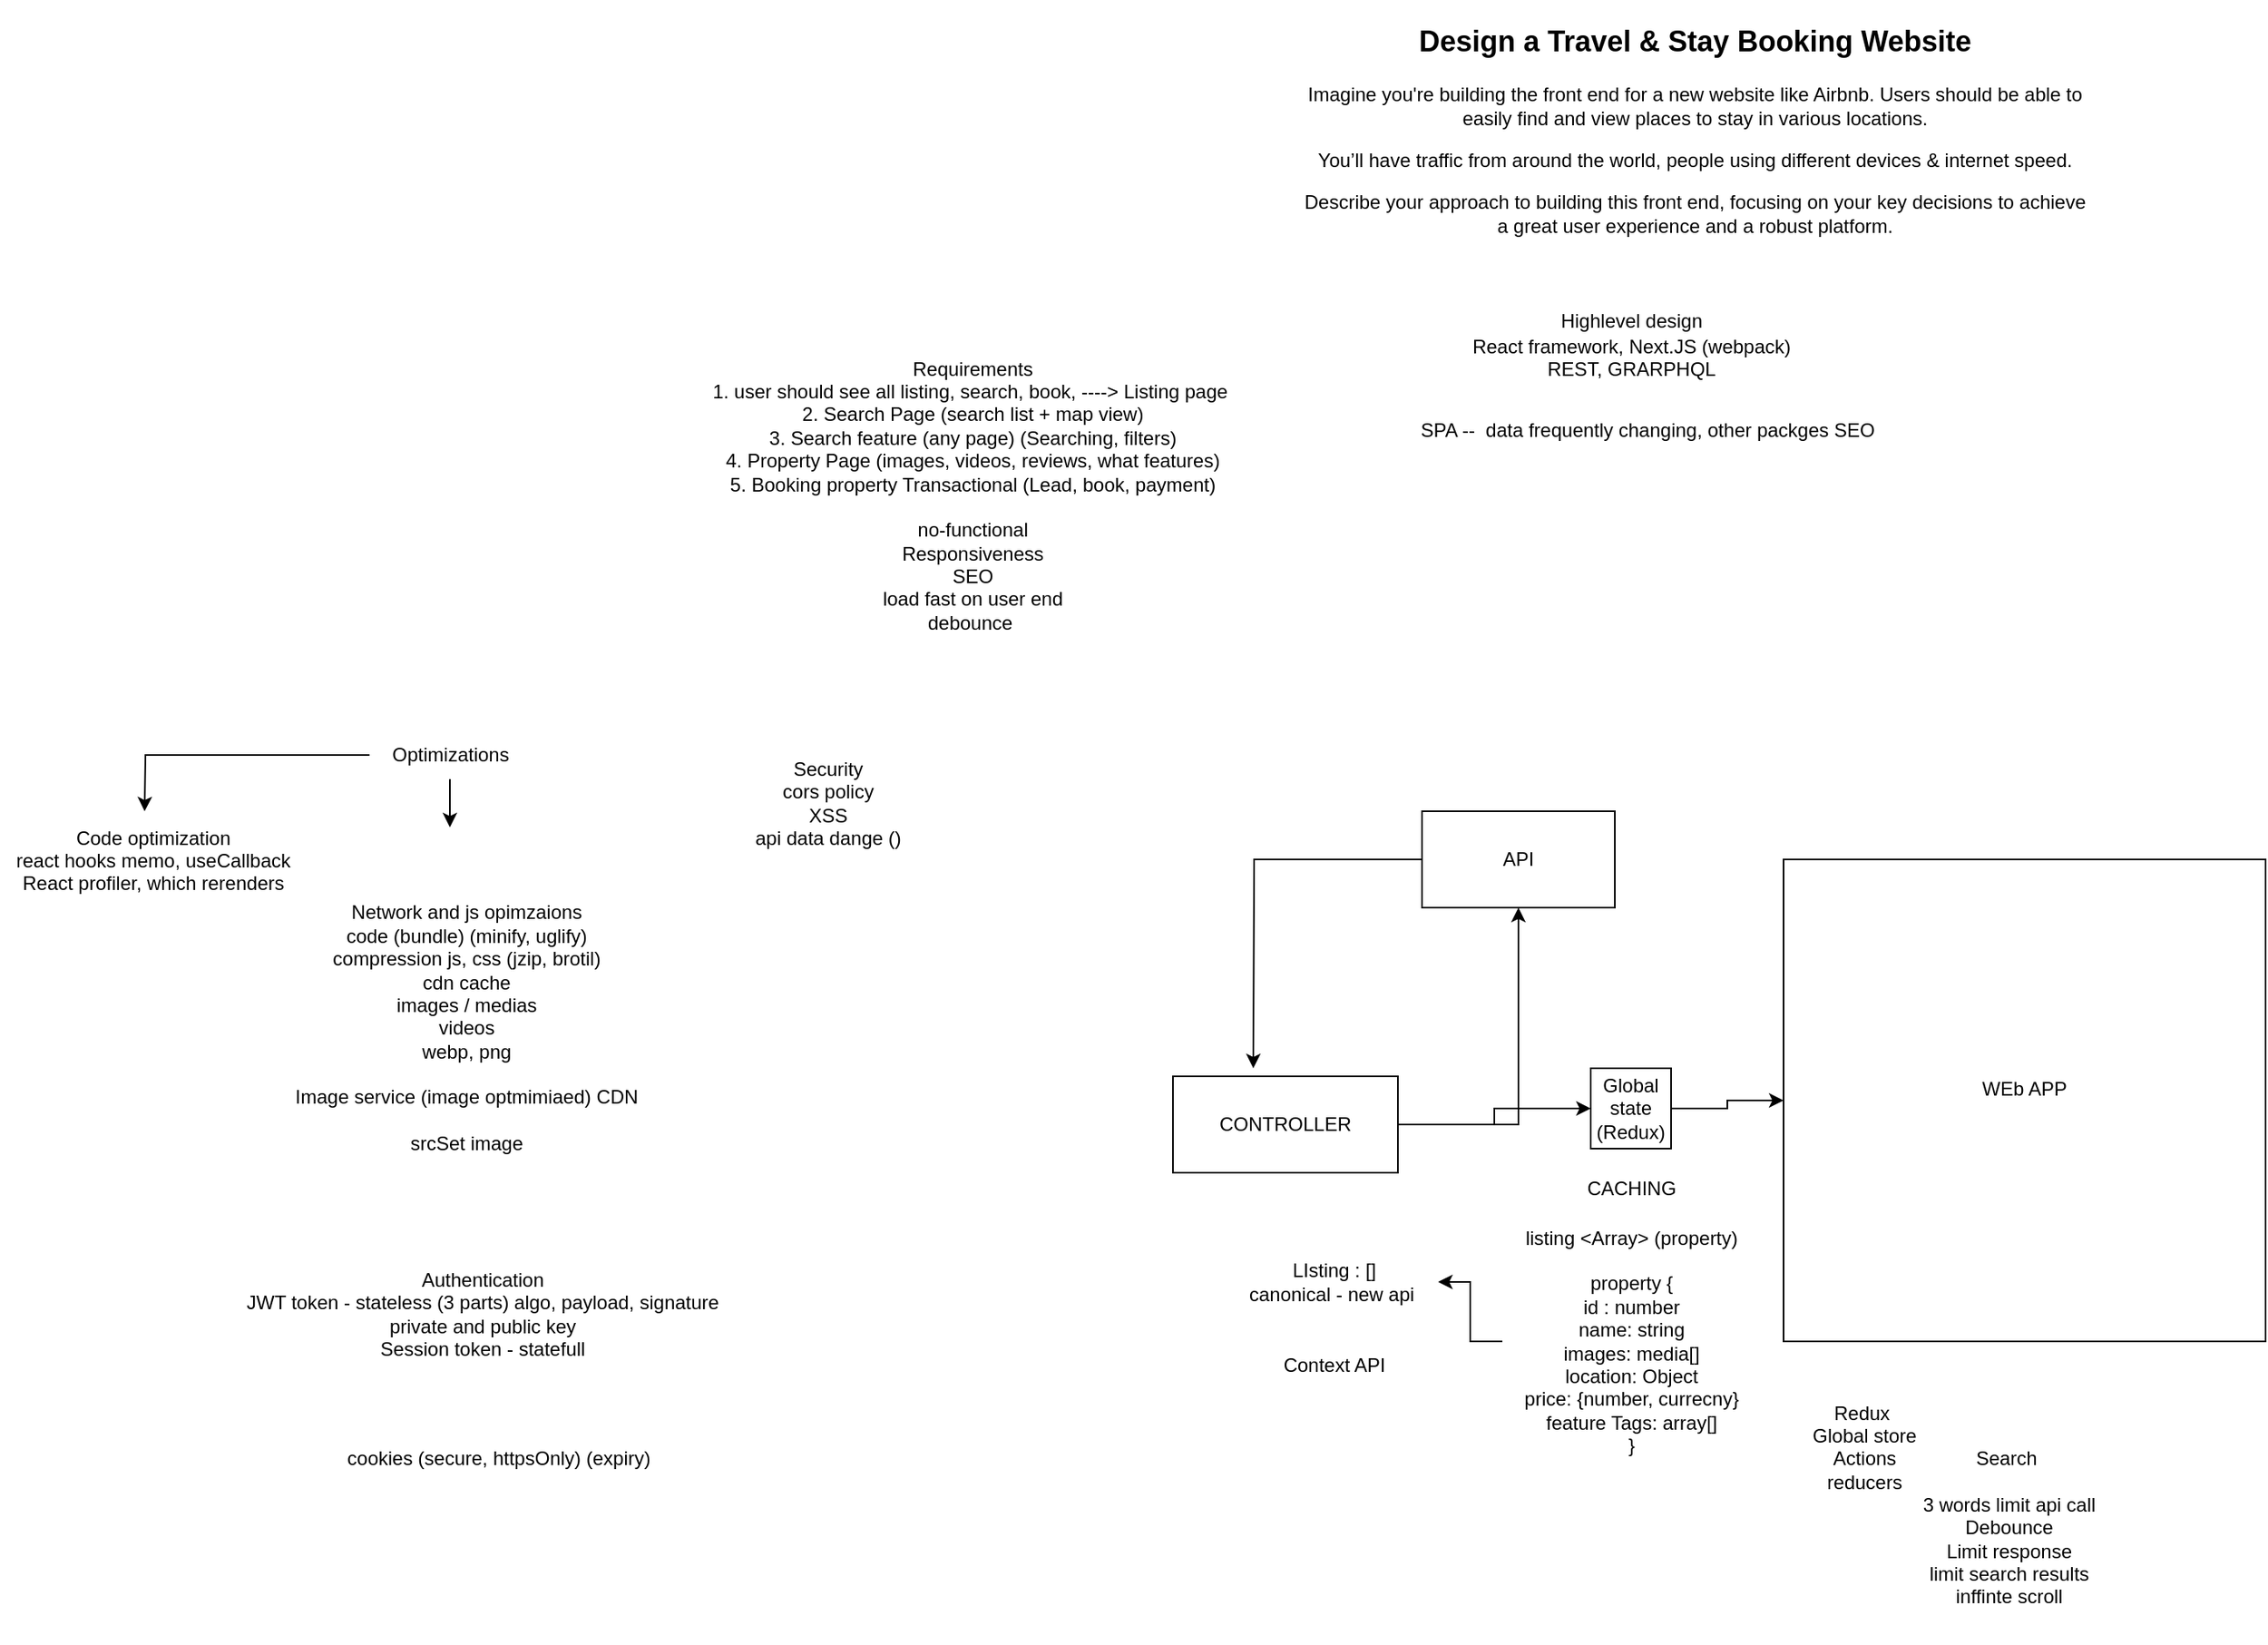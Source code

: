 <mxfile version="28.0.6">
  <diagram name="Page-1" id="Zl7X0EdZqlChaoTdbrQi">
    <mxGraphModel dx="2457" dy="2159" grid="1" gridSize="10" guides="1" tooltips="1" connect="1" arrows="1" fold="1" page="1" pageScale="1" pageWidth="827" pageHeight="1169" math="0" shadow="0">
      <root>
        <mxCell id="0" />
        <mxCell id="1" parent="0" />
        <mxCell id="oX-0yVbnNnGWhqWFU2eG-1" value="&lt;span data-teams=&quot;true&quot;&gt;&lt;h2&gt;Design a Travel &amp;amp; Stay Booking Website&lt;/h2&gt;&lt;p&gt;Imagine you&#39;re building the front end for a new website like Airbnb. Users should be able to easily find and view places to stay in various locations.&lt;/p&gt;&lt;p&gt;You’ll have traffic from around the world, people using different devices &amp;amp; internet speed.&lt;/p&gt;&lt;p&gt;Describe your approach to building this front end, focusing on your key decisions to achieve a great user experience and a robust platform.&lt;/p&gt;&lt;/span&gt;" style="text;html=1;align=center;verticalAlign=middle;whiteSpace=wrap;rounded=0;" vertex="1" parent="1">
          <mxGeometry x="160" y="-20" width="490" height="30" as="geometry" />
        </mxCell>
        <mxCell id="oX-0yVbnNnGWhqWFU2eG-2" value="Requirements&lt;div&gt;1. user should see all listing, search, book, ----&amp;gt; Listing page&amp;nbsp;&lt;/div&gt;&lt;div&gt;2. Search Page (search list + map view)&lt;/div&gt;&lt;div&gt;3. Search feature (any page) (Searching, filters)&lt;/div&gt;&lt;div&gt;4. Property Page (images, videos, reviews, what features)&lt;/div&gt;&lt;div&gt;5. Booking property Transactional (Lead, book, payment)&lt;br&gt;&lt;br&gt;no-functional&lt;br&gt;Responsiveness&lt;/div&gt;&lt;div&gt;SEO&lt;/div&gt;&lt;div&gt;load fast on user end&lt;/div&gt;&lt;div&gt;debounce&amp;nbsp;&lt;/div&gt;&lt;div&gt;&lt;br&gt;&lt;/div&gt;&lt;div&gt;&lt;br&gt;&lt;/div&gt;&lt;div&gt;&lt;br&gt;&lt;/div&gt;" style="text;html=1;align=center;verticalAlign=middle;resizable=0;points=[];autosize=1;strokeColor=none;fillColor=none;" vertex="1" parent="1">
          <mxGeometry x="-220" y="130" width="350" height="230" as="geometry" />
        </mxCell>
        <mxCell id="oX-0yVbnNnGWhqWFU2eG-3" value="Highlevel design" style="text;html=1;align=center;verticalAlign=middle;resizable=0;points=[];autosize=1;strokeColor=none;fillColor=none;" vertex="1" parent="1">
          <mxGeometry x="310" y="100" width="110" height="30" as="geometry" />
        </mxCell>
        <mxCell id="oX-0yVbnNnGWhqWFU2eG-4" value="React framework, Next.JS (webpack)&lt;br&gt;REST, GRARPHQL&lt;div&gt;&lt;br&gt;&lt;/div&gt;" style="text;html=1;align=center;verticalAlign=middle;resizable=0;points=[];autosize=1;strokeColor=none;fillColor=none;" vertex="1" parent="1">
          <mxGeometry x="255" y="115" width="220" height="60" as="geometry" />
        </mxCell>
        <mxCell id="oX-0yVbnNnGWhqWFU2eG-5" value="SPA --&amp;nbsp; data frequently changing, other packges SEO" style="text;html=1;align=center;verticalAlign=middle;resizable=0;points=[];autosize=1;strokeColor=none;fillColor=none;" vertex="1" parent="1">
          <mxGeometry x="220" y="168" width="310" height="30" as="geometry" />
        </mxCell>
        <mxCell id="oX-0yVbnNnGWhqWFU2eG-15" style="edgeStyle=orthogonalEdgeStyle;rounded=0;orthogonalLoop=1;jettySize=auto;html=1;" edge="1" parent="1" source="oX-0yVbnNnGWhqWFU2eG-8" target="oX-0yVbnNnGWhqWFU2eG-14">
          <mxGeometry relative="1" as="geometry" />
        </mxCell>
        <mxCell id="oX-0yVbnNnGWhqWFU2eG-8" value="Global state&lt;div&gt;(Redux)&lt;/div&gt;" style="whiteSpace=wrap;html=1;aspect=fixed;" vertex="1" parent="1">
          <mxGeometry x="340" y="580" width="50" height="50" as="geometry" />
        </mxCell>
        <mxCell id="oX-0yVbnNnGWhqWFU2eG-10" style="edgeStyle=orthogonalEdgeStyle;rounded=0;orthogonalLoop=1;jettySize=auto;html=1;" edge="1" parent="1" source="oX-0yVbnNnGWhqWFU2eG-9">
          <mxGeometry relative="1" as="geometry">
            <mxPoint x="130" y="580" as="targetPoint" />
          </mxGeometry>
        </mxCell>
        <mxCell id="oX-0yVbnNnGWhqWFU2eG-9" value="API" style="rounded=0;whiteSpace=wrap;html=1;" vertex="1" parent="1">
          <mxGeometry x="235" y="420" width="120" height="60" as="geometry" />
        </mxCell>
        <mxCell id="oX-0yVbnNnGWhqWFU2eG-12" style="edgeStyle=orthogonalEdgeStyle;rounded=0;orthogonalLoop=1;jettySize=auto;html=1;entryX=0;entryY=0.5;entryDx=0;entryDy=0;" edge="1" parent="1" source="oX-0yVbnNnGWhqWFU2eG-11" target="oX-0yVbnNnGWhqWFU2eG-8">
          <mxGeometry relative="1" as="geometry" />
        </mxCell>
        <mxCell id="oX-0yVbnNnGWhqWFU2eG-13" style="edgeStyle=orthogonalEdgeStyle;rounded=0;orthogonalLoop=1;jettySize=auto;html=1;" edge="1" parent="1" source="oX-0yVbnNnGWhqWFU2eG-11" target="oX-0yVbnNnGWhqWFU2eG-9">
          <mxGeometry relative="1" as="geometry" />
        </mxCell>
        <mxCell id="oX-0yVbnNnGWhqWFU2eG-11" value="CONTROLLER" style="rounded=0;whiteSpace=wrap;html=1;" vertex="1" parent="1">
          <mxGeometry x="80" y="585" width="140" height="60" as="geometry" />
        </mxCell>
        <mxCell id="oX-0yVbnNnGWhqWFU2eG-14" value="WEb APP&lt;div&gt;&lt;br&gt;&lt;/div&gt;" style="whiteSpace=wrap;html=1;aspect=fixed;" vertex="1" parent="1">
          <mxGeometry x="460" y="450" width="300" height="300" as="geometry" />
        </mxCell>
        <mxCell id="oX-0yVbnNnGWhqWFU2eG-17" value="CACHING" style="text;html=1;align=center;verticalAlign=middle;resizable=0;points=[];autosize=1;strokeColor=none;fillColor=none;" vertex="1" parent="1">
          <mxGeometry x="325" y="640" width="80" height="30" as="geometry" />
        </mxCell>
        <mxCell id="oX-0yVbnNnGWhqWFU2eG-21" value="" style="edgeStyle=orthogonalEdgeStyle;rounded=0;orthogonalLoop=1;jettySize=auto;html=1;" edge="1" parent="1" source="oX-0yVbnNnGWhqWFU2eG-18" target="oX-0yVbnNnGWhqWFU2eG-19">
          <mxGeometry relative="1" as="geometry" />
        </mxCell>
        <mxCell id="oX-0yVbnNnGWhqWFU2eG-18" value="listing &amp;lt;Array&amp;gt; (property)&lt;br&gt;&lt;br&gt;property {&lt;br&gt;id : number&lt;div&gt;name: string&lt;br&gt;images: media[]&lt;br&gt;location: Object&lt;br&gt;price: {number, currecny}&lt;br&gt;feature Tags: array[]&lt;br&gt;}&lt;/div&gt;" style="text;html=1;align=center;verticalAlign=middle;resizable=0;points=[];autosize=1;strokeColor=none;fillColor=none;" vertex="1" parent="1">
          <mxGeometry x="285" y="670" width="160" height="160" as="geometry" />
        </mxCell>
        <mxCell id="oX-0yVbnNnGWhqWFU2eG-19" value="LIsting : []&lt;div&gt;canonical - new api&amp;nbsp;&lt;/div&gt;" style="text;html=1;align=center;verticalAlign=middle;resizable=0;points=[];autosize=1;strokeColor=none;fillColor=none;" vertex="1" parent="1">
          <mxGeometry x="115" y="693" width="130" height="40" as="geometry" />
        </mxCell>
        <mxCell id="oX-0yVbnNnGWhqWFU2eG-20" value="Redux&amp;nbsp;&lt;br&gt;Global store&lt;br&gt;Actions&lt;br&gt;reducers&lt;br&gt;&lt;div&gt;&lt;br&gt;&lt;/div&gt;" style="text;html=1;align=center;verticalAlign=middle;resizable=0;points=[];autosize=1;strokeColor=none;fillColor=none;" vertex="1" parent="1">
          <mxGeometry x="465" y="778" width="90" height="90" as="geometry" />
        </mxCell>
        <mxCell id="oX-0yVbnNnGWhqWFU2eG-22" value="Context API" style="text;html=1;align=center;verticalAlign=middle;resizable=0;points=[];autosize=1;strokeColor=none;fillColor=none;" vertex="1" parent="1">
          <mxGeometry x="135" y="750" width="90" height="30" as="geometry" />
        </mxCell>
        <mxCell id="oX-0yVbnNnGWhqWFU2eG-23" value="Search&amp;nbsp;&lt;br&gt;&lt;br&gt;3 words limit api call&lt;div&gt;Debounce&lt;br&gt;Limit response&lt;br&gt;limit search results&lt;/div&gt;&lt;div&gt;inffinte scroll&lt;/div&gt;&lt;div&gt;&lt;br&gt;&lt;/div&gt;" style="text;html=1;align=center;verticalAlign=middle;resizable=0;points=[];autosize=1;strokeColor=none;fillColor=none;" vertex="1" parent="1">
          <mxGeometry x="535" y="808" width="130" height="130" as="geometry" />
        </mxCell>
        <mxCell id="oX-0yVbnNnGWhqWFU2eG-25" style="edgeStyle=orthogonalEdgeStyle;rounded=0;orthogonalLoop=1;jettySize=auto;html=1;" edge="1" parent="1" source="oX-0yVbnNnGWhqWFU2eG-24">
          <mxGeometry relative="1" as="geometry">
            <mxPoint x="-560" y="420" as="targetPoint" />
          </mxGeometry>
        </mxCell>
        <mxCell id="oX-0yVbnNnGWhqWFU2eG-27" style="edgeStyle=orthogonalEdgeStyle;rounded=0;orthogonalLoop=1;jettySize=auto;html=1;" edge="1" parent="1" source="oX-0yVbnNnGWhqWFU2eG-24">
          <mxGeometry relative="1" as="geometry">
            <mxPoint x="-370" y="430" as="targetPoint" />
          </mxGeometry>
        </mxCell>
        <mxCell id="oX-0yVbnNnGWhqWFU2eG-24" value="Optimizations" style="text;html=1;align=center;verticalAlign=middle;resizable=0;points=[];autosize=1;strokeColor=none;fillColor=none;" vertex="1" parent="1">
          <mxGeometry x="-420" y="370" width="100" height="30" as="geometry" />
        </mxCell>
        <mxCell id="oX-0yVbnNnGWhqWFU2eG-26" value="Code optimization&lt;br&gt;react hooks memo, useCallback&lt;div&gt;React profiler, which rerenders&lt;/div&gt;&lt;div&gt;&lt;br&gt;&lt;/div&gt;&lt;div&gt;&lt;br&gt;&lt;/div&gt;" style="text;html=1;align=center;verticalAlign=middle;resizable=0;points=[];autosize=1;strokeColor=none;fillColor=none;" vertex="1" parent="1">
          <mxGeometry x="-650" y="420" width="190" height="90" as="geometry" />
        </mxCell>
        <mxCell id="oX-0yVbnNnGWhqWFU2eG-28" value="Network and js opimzaions&lt;div&gt;code (bundle) (minify, uglify)&lt;br&gt;compression js, css (jzip, brotil)&lt;br&gt;cdn cache&lt;/div&gt;&lt;div&gt;images / medias&lt;br&gt;videos&lt;br&gt;webp, png&lt;br&gt;&lt;br&gt;Image service (image optmimiaed) CDN&lt;br&gt;&lt;br&gt;srcSet image&lt;/div&gt;" style="text;html=1;align=center;verticalAlign=middle;resizable=0;points=[];autosize=1;strokeColor=none;fillColor=none;" vertex="1" parent="1">
          <mxGeometry x="-480" y="470" width="240" height="170" as="geometry" />
        </mxCell>
        <mxCell id="oX-0yVbnNnGWhqWFU2eG-30" value="Security&lt;div&gt;cors policy&lt;br&gt;XSS&lt;/div&gt;&lt;div&gt;api data&amp;nbsp;&lt;span style=&quot;background-color: transparent; color: light-dark(rgb(0, 0, 0), rgb(255, 255, 255));&quot;&gt;dange ()&lt;/span&gt;&lt;/div&gt;" style="text;html=1;align=center;verticalAlign=middle;resizable=0;points=[];autosize=1;strokeColor=none;fillColor=none;" vertex="1" parent="1">
          <mxGeometry x="-190" y="380" width="110" height="70" as="geometry" />
        </mxCell>
        <mxCell id="oX-0yVbnNnGWhqWFU2eG-31" value="Authentication&lt;div&gt;JWT token - stateless (3 parts) algo, payload, signature&lt;/div&gt;&lt;div&gt;private and public key&lt;br&gt;Session token - statefull&lt;/div&gt;" style="text;html=1;align=center;verticalAlign=middle;resizable=0;points=[];autosize=1;strokeColor=none;fillColor=none;" vertex="1" parent="1">
          <mxGeometry x="-510" y="698" width="320" height="70" as="geometry" />
        </mxCell>
        <mxCell id="oX-0yVbnNnGWhqWFU2eG-32" value="cookies (secure, httpsOnly) (expiry)" style="text;html=1;align=center;verticalAlign=middle;resizable=0;points=[];autosize=1;strokeColor=none;fillColor=none;" vertex="1" parent="1">
          <mxGeometry x="-445" y="808" width="210" height="30" as="geometry" />
        </mxCell>
      </root>
    </mxGraphModel>
  </diagram>
</mxfile>
